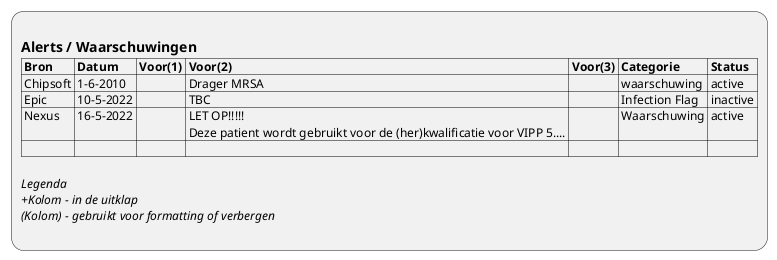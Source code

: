 @startuml ViewDefinition-Flag
:
== Alerts / Waarschuwingen
|= Bron |= Datum |= Voor(1) |= Voor(2) |= Voor(3) |= Categorie |= Status |
| Chipsoft | 1-6-2010 |  | Drager MRSA |  | waarschuwing | active |
| Epic | 10-5-2022 |  | TBC |  | Infection Flag | inactive |
| Nexus | 16-5-2022 |  | LET OP!!!!!\n Deze patient wordt gebruikt voor de (her)kwalificatie voor VIPP 5.... |  | Waarschuwing | active |
| |

//Legenda//
//+Kolom - in de uitklap//
//(Kolom) - gebruikt voor formatting of verbergen//
;
@enduml